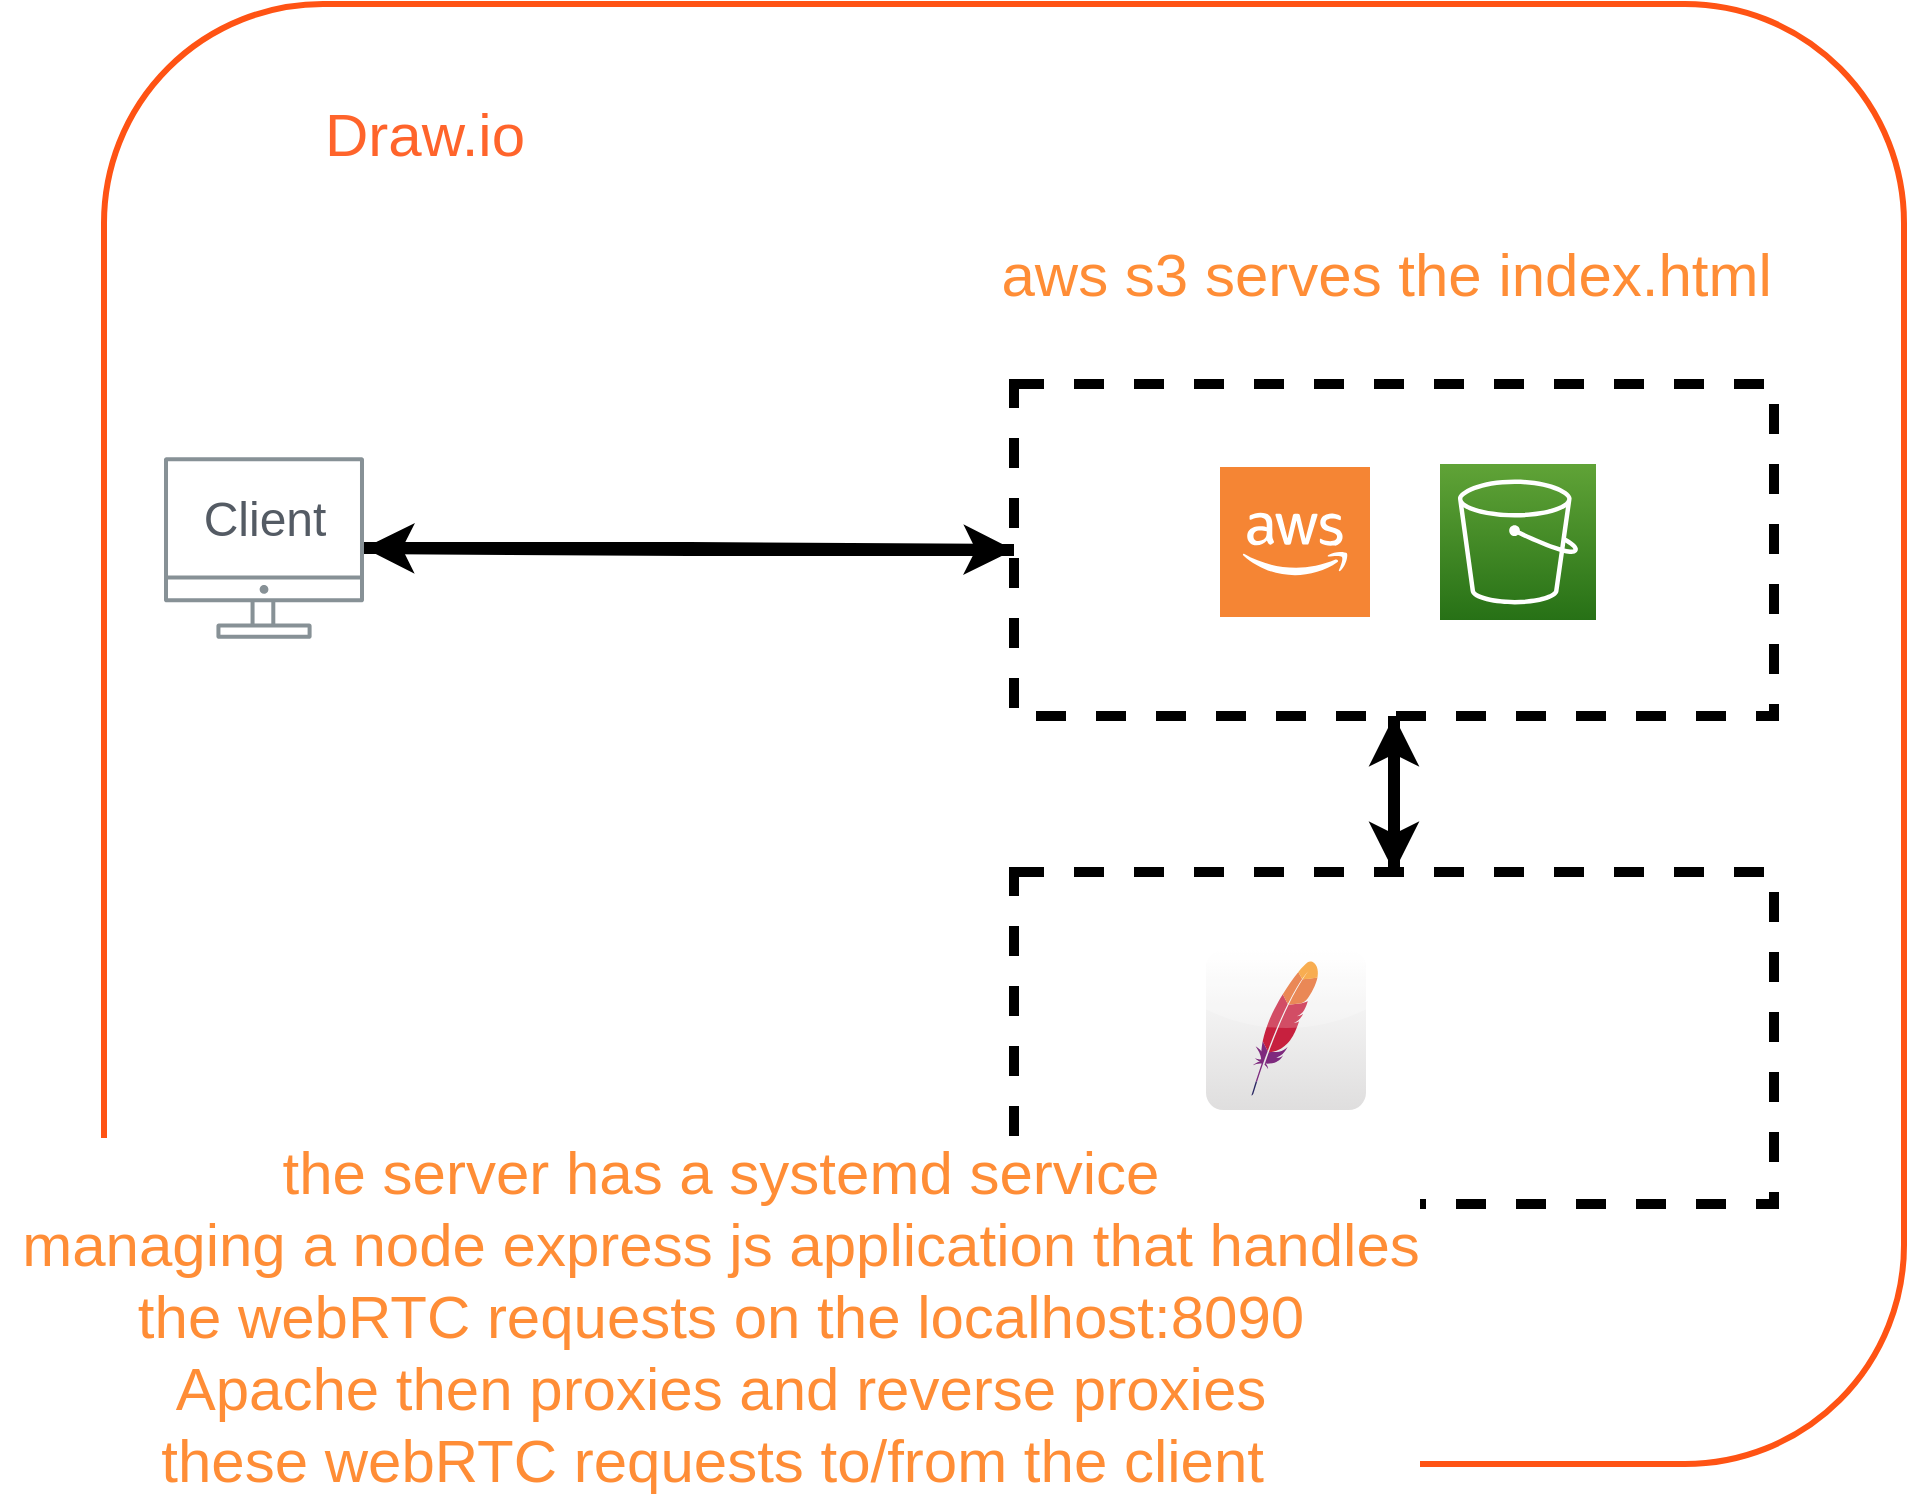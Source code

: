 <mxfile version="20.6.2" type="github">
  <diagram id="Ht1M8jgEwFfnCIfOTk4-" name="Page-1">
    <mxGraphModel dx="3555" dy="1898" grid="1" gridSize="10" guides="1" tooltips="1" connect="1" arrows="1" fold="1" page="1" pageScale="1" pageWidth="1169" pageHeight="827" math="0" shadow="0">
      <root>
        <mxCell id="0" />
        <mxCell id="1" parent="0" />
        <mxCell id="6ciUN1QbZPSy4jL6s6Ek-6" value="" style="rounded=1;whiteSpace=wrap;html=1;strokeWidth=3;fontSize=30;fillColor=none;strokeColor=#FF5314;" parent="1" vertex="1">
          <mxGeometry x="134" y="49" width="900" height="730" as="geometry" />
        </mxCell>
        <mxCell id="WtpMCDl6iTXo-ijKsgBG-17" style="edgeStyle=orthogonalEdgeStyle;rounded=0;orthogonalLoop=1;jettySize=auto;html=1;entryX=0.5;entryY=1;entryDx=0;entryDy=0;strokeWidth=6;fontSize=24;fontColor=#FF8D36;" parent="1" source="WtpMCDl6iTXo-ijKsgBG-7" target="6ciUN1QbZPSy4jL6s6Ek-3" edge="1">
          <mxGeometry relative="1" as="geometry" />
        </mxCell>
        <mxCell id="WtpMCDl6iTXo-ijKsgBG-7" value="" style="rounded=0;whiteSpace=wrap;html=1;dashed=1;strokeWidth=5;fillColor=none;" parent="1" vertex="1">
          <mxGeometry x="589" y="483" width="380" height="166" as="geometry" />
        </mxCell>
        <mxCell id="WtpMCDl6iTXo-ijKsgBG-16" style="edgeStyle=orthogonalEdgeStyle;rounded=0;orthogonalLoop=1;jettySize=auto;html=1;entryX=0.5;entryY=0;entryDx=0;entryDy=0;strokeWidth=6;fontSize=30;fontColor=#FF8D36;" parent="1" source="6ciUN1QbZPSy4jL6s6Ek-3" target="WtpMCDl6iTXo-ijKsgBG-7" edge="1">
          <mxGeometry relative="1" as="geometry" />
        </mxCell>
        <mxCell id="WtpMCDl6iTXo-ijKsgBG-18" style="edgeStyle=orthogonalEdgeStyle;rounded=0;orthogonalLoop=1;jettySize=auto;html=1;strokeWidth=6;fontSize=24;fontColor=#FF8D36;" parent="1" source="6ciUN1QbZPSy4jL6s6Ek-3" target="UEzPUAAOIrF-is8g5C7q-109" edge="1">
          <mxGeometry relative="1" as="geometry" />
        </mxCell>
        <mxCell id="6ciUN1QbZPSy4jL6s6Ek-3" value="" style="rounded=0;whiteSpace=wrap;html=1;dashed=1;strokeWidth=5;fillColor=none;" parent="1" vertex="1">
          <mxGeometry x="589" y="239" width="380" height="166" as="geometry" />
        </mxCell>
        <mxCell id="WtpMCDl6iTXo-ijKsgBG-11" style="edgeStyle=orthogonalEdgeStyle;rounded=0;orthogonalLoop=1;jettySize=auto;html=1;entryX=0;entryY=0.5;entryDx=0;entryDy=0;fontSize=30;fontColor=#FF8D36;strokeWidth=6;" parent="1" source="UEzPUAAOIrF-is8g5C7q-109" target="6ciUN1QbZPSy4jL6s6Ek-3" edge="1">
          <mxGeometry relative="1" as="geometry" />
        </mxCell>
        <mxCell id="UEzPUAAOIrF-is8g5C7q-109" value="&lt;div style=&quot;font-size: 24px;&quot;&gt;Client&lt;/div&gt;&lt;div style=&quot;font-size: 24px;&quot;&gt;&lt;br style=&quot;font-size: 24px;&quot;&gt;&lt;/div&gt;" style="outlineConnect=0;gradientColor=none;fontColor=#545B64;strokeColor=none;fillColor=#879196;dashed=0;verticalLabelPosition=middle;verticalAlign=middle;align=center;html=1;fontSize=24;fontStyle=0;aspect=fixed;shape=mxgraph.aws4.illustration_desktop;pointerEvents=1;labelBackgroundColor=none;horizontal=1;labelPosition=center;" parent="1" vertex="1">
          <mxGeometry x="164" y="275.5" width="100" height="91" as="geometry" />
        </mxCell>
        <mxCell id="6ciUN1QbZPSy4jL6s6Ek-7" value="&lt;font color=&quot;#FF642B&quot;&gt;Draw.io&lt;/font&gt;" style="text;html=1;align=center;verticalAlign=middle;resizable=0;points=[];autosize=1;strokeColor=none;fillColor=none;fontSize=30;" parent="1" vertex="1">
          <mxGeometry x="234" y="89" width="120" height="50" as="geometry" />
        </mxCell>
        <mxCell id="WtpMCDl6iTXo-ijKsgBG-1" value="" style="outlineConnect=0;dashed=0;verticalLabelPosition=bottom;verticalAlign=top;align=center;html=1;shape=mxgraph.aws3.cloud_2;fillColor=#F58534;gradientColor=none;" parent="1" vertex="1">
          <mxGeometry x="692" y="280.5" width="75" height="75" as="geometry" />
        </mxCell>
        <mxCell id="WtpMCDl6iTXo-ijKsgBG-2" value="" style="sketch=0;points=[[0,0,0],[0.25,0,0],[0.5,0,0],[0.75,0,0],[1,0,0],[0,1,0],[0.25,1,0],[0.5,1,0],[0.75,1,0],[1,1,0],[0,0.25,0],[0,0.5,0],[0,0.75,0],[1,0.25,0],[1,0.5,0],[1,0.75,0]];outlineConnect=0;fontColor=#232F3E;gradientColor=#60A337;gradientDirection=north;fillColor=#277116;strokeColor=#ffffff;dashed=0;verticalLabelPosition=bottom;verticalAlign=top;align=center;html=1;fontSize=12;fontStyle=0;aspect=fixed;shape=mxgraph.aws4.resourceIcon;resIcon=mxgraph.aws4.s3;" parent="1" vertex="1">
          <mxGeometry x="802" y="279" width="78" height="78" as="geometry" />
        </mxCell>
        <mxCell id="WtpMCDl6iTXo-ijKsgBG-3" value="&lt;div style=&quot;font-size: 30px;&quot;&gt;&lt;font color=&quot;#FF8D36&quot;&gt;aws s3 serves the index.html&amp;nbsp; &lt;/font&gt;&lt;/div&gt;" style="text;html=1;align=center;verticalAlign=middle;resizable=0;points=[];autosize=1;strokeColor=none;fillColor=none;labelBackgroundColor=default;" parent="1" vertex="1">
          <mxGeometry x="574" y="159" width="410" height="50" as="geometry" />
        </mxCell>
        <mxCell id="WtpMCDl6iTXo-ijKsgBG-4" value="" style="shape=image;html=1;verticalAlign=top;verticalLabelPosition=bottom;labelBackgroundColor=#ffffff;imageAspect=0;aspect=fixed;image=https://cdn0.iconfinder.com/data/icons/long-shadow-web-icons/512/nodejs-128.png" parent="1" vertex="1">
          <mxGeometry x="795" y="522" width="80" height="80" as="geometry" />
        </mxCell>
        <mxCell id="WtpMCDl6iTXo-ijKsgBG-6" value="&lt;div style=&quot;font-size: 30px;&quot;&gt;&lt;font color=&quot;#FF8D36&quot;&gt;the server has a systemd service &lt;br&gt;&lt;/font&gt;&lt;/div&gt;&lt;div style=&quot;font-size: 30px;&quot;&gt;&lt;font color=&quot;#FF8D36&quot;&gt;managing a node express js application that handles &lt;br&gt;&lt;/font&gt;&lt;/div&gt;&lt;div style=&quot;font-size: 30px;&quot;&gt;&lt;font color=&quot;#FF8D36&quot;&gt;the webRTC requests on the localhost:8090 &lt;br&gt;&lt;/font&gt;&lt;/div&gt;&lt;div style=&quot;font-size: 30px;&quot;&gt;&lt;font color=&quot;#FF8D36&quot;&gt;Apache then proxies and reverse proxies &lt;br&gt;&lt;/font&gt;&lt;/div&gt;&lt;div style=&quot;font-size: 30px;&quot;&gt;&lt;font color=&quot;#FF8D36&quot;&gt;these webRTC requests to/from the client&amp;nbsp; &lt;/font&gt;&lt;/div&gt;" style="text;html=1;align=center;verticalAlign=middle;resizable=0;points=[];autosize=1;strokeColor=none;fillColor=none;labelBackgroundColor=default;" parent="1" vertex="1">
          <mxGeometry x="82" y="610" width="720" height="190" as="geometry" />
        </mxCell>
        <mxCell id="WtpMCDl6iTXo-ijKsgBG-8" value="" style="dashed=0;outlineConnect=0;html=1;align=center;labelPosition=center;verticalLabelPosition=bottom;verticalAlign=top;shape=mxgraph.webicons.apache;gradientColor=#DFDEDE;labelBackgroundColor=default;fontSize=30;fontColor=#FF8D36;" parent="1" vertex="1">
          <mxGeometry x="685" y="522" width="80" height="80" as="geometry" />
        </mxCell>
      </root>
    </mxGraphModel>
  </diagram>
</mxfile>
